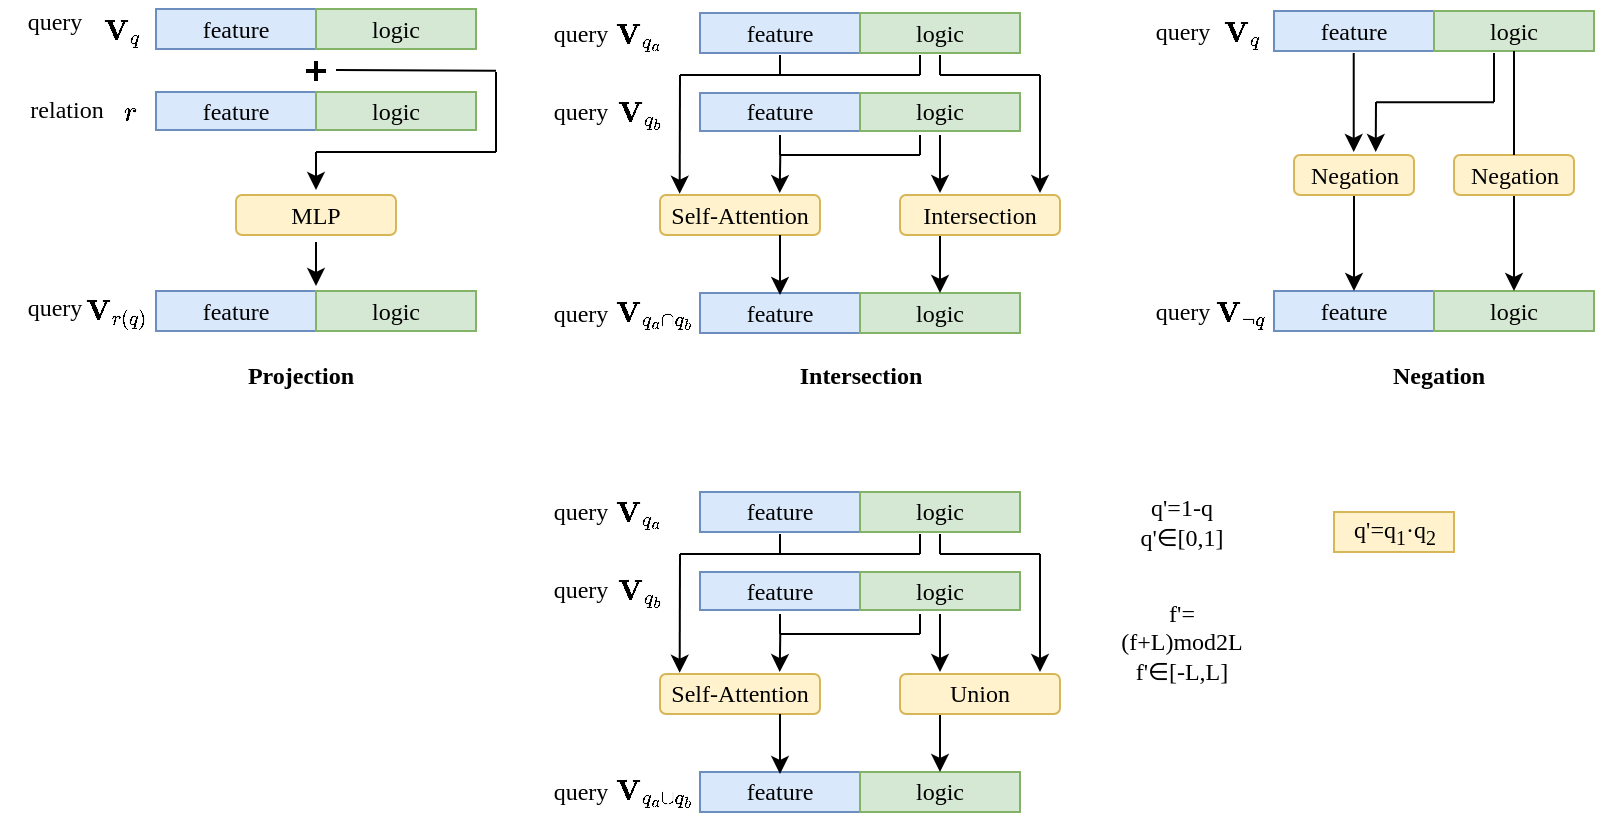 <mxfile version="15.4.0" type="device" pages="2"><diagram id="C5RBs43oDa-KdzZeNtuy" name="Page-1"><mxGraphModel dx="1408" dy="818" grid="1" gridSize="10" guides="1" tooltips="1" connect="1" arrows="1" fold="1" page="1" pageScale="1" pageWidth="827" pageHeight="1169" math="1" shadow="0"><root><mxCell id="WIyWlLk6GJQsqaUBKTNV-0"/><mxCell id="WIyWlLk6GJQsqaUBKTNV-1" parent="WIyWlLk6GJQsqaUBKTNV-0"/><mxCell id="zYZBYpV6LG1xdmK9ULW7-1" value="feature" style="rounded=0;whiteSpace=wrap;html=1;fillColor=#dae8fc;strokeColor=#6c8ebf;fontFamily=Times New Roman;fontStyle=0;" parent="WIyWlLk6GJQsqaUBKTNV-1" vertex="1"><mxGeometry x="79" y="198.5" width="80" height="20" as="geometry"/></mxCell><mxCell id="zYZBYpV6LG1xdmK9ULW7-2" value="logic" style="rounded=0;whiteSpace=wrap;html=1;fillColor=#d5e8d4;strokeColor=#82b366;fontFamily=Times New Roman;fontStyle=0;" parent="WIyWlLk6GJQsqaUBKTNV-1" vertex="1"><mxGeometry x="159" y="198.5" width="80" height="20" as="geometry"/></mxCell><mxCell id="zYZBYpV6LG1xdmK9ULW7-7" value="" style="shape=cross;whiteSpace=wrap;html=1;size=0;fontStyle=0;strokeWidth=2;fontFamily=Times New Roman;" parent="WIyWlLk6GJQsqaUBKTNV-1" vertex="1"><mxGeometry x="154" y="224.5" width="10" height="10" as="geometry"/></mxCell><mxCell id="zYZBYpV6LG1xdmK9ULW7-9" value="Projection" style="text;html=1;align=center;verticalAlign=middle;resizable=0;points=[];autosize=1;strokeColor=none;fillColor=none;fontFamily=Times New Roman;fontStyle=1" parent="WIyWlLk6GJQsqaUBKTNV-1" vertex="1"><mxGeometry x="116" y="371.5" width="70" height="20" as="geometry"/></mxCell><mxCell id="zYZBYpV6LG1xdmK9ULW7-10" value="feature" style="rounded=0;whiteSpace=wrap;html=1;fillColor=#dae8fc;strokeColor=#6c8ebf;fontFamily=Times New Roman;fontStyle=0;" parent="WIyWlLk6GJQsqaUBKTNV-1" vertex="1"><mxGeometry x="79" y="240" width="80" height="19" as="geometry"/></mxCell><mxCell id="zYZBYpV6LG1xdmK9ULW7-11" value="logic" style="rounded=0;whiteSpace=wrap;html=1;fillColor=#d5e8d4;strokeColor=#82b366;fontFamily=Times New Roman;fontStyle=0;" parent="WIyWlLk6GJQsqaUBKTNV-1" vertex="1"><mxGeometry x="159" y="240" width="80" height="19" as="geometry"/></mxCell><mxCell id="zYZBYpV6LG1xdmK9ULW7-13" value="MLP" style="rounded=1;whiteSpace=wrap;html=1;strokeWidth=1;fillColor=#fff2cc;strokeColor=#d6b656;fontFamily=Times New Roman;fontStyle=0;" parent="WIyWlLk6GJQsqaUBKTNV-1" vertex="1"><mxGeometry x="119" y="291.5" width="80" height="20" as="geometry"/></mxCell><mxCell id="zYZBYpV6LG1xdmK9ULW7-17" value="" style="endArrow=classic;html=1;rounded=0;fontFamily=Times New Roman;fontStyle=0;strokeWidth=1;jumpStyle=none;sketch=0;shadow=0;" parent="WIyWlLk6GJQsqaUBKTNV-1" edge="1"><mxGeometry width="50" height="50" relative="1" as="geometry"><mxPoint x="159" y="270" as="sourcePoint"/><mxPoint x="159" y="289" as="targetPoint"/></mxGeometry></mxCell><mxCell id="zYZBYpV6LG1xdmK9ULW7-18" value="" style="endArrow=classic;html=1;rounded=0;fontFamily=Times New Roman;fontStyle=0" parent="WIyWlLk6GJQsqaUBKTNV-1" edge="1"><mxGeometry width="50" height="50" relative="1" as="geometry"><mxPoint x="159" y="315" as="sourcePoint"/><mxPoint x="159" y="337" as="targetPoint"/></mxGeometry></mxCell><mxCell id="zYZBYpV6LG1xdmK9ULW7-20" value="feature" style="rounded=0;whiteSpace=wrap;html=1;fillColor=#dae8fc;strokeColor=#6c8ebf;fontFamily=Times New Roman;fontStyle=0;" parent="WIyWlLk6GJQsqaUBKTNV-1" vertex="1"><mxGeometry x="79" y="339.5" width="80" height="20" as="geometry"/></mxCell><mxCell id="zYZBYpV6LG1xdmK9ULW7-21" value="logic" style="rounded=0;whiteSpace=wrap;html=1;fillColor=#d5e8d4;strokeColor=#82b366;fontFamily=Times New Roman;fontStyle=0;" parent="WIyWlLk6GJQsqaUBKTNV-1" vertex="1"><mxGeometry x="159" y="339.5" width="80" height="20" as="geometry"/></mxCell><mxCell id="zYZBYpV6LG1xdmK9ULW7-22" value="query" style="text;html=1;align=center;verticalAlign=middle;resizable=0;points=[];autosize=1;strokeColor=none;fillColor=none;fontFamily=Times New Roman;" parent="WIyWlLk6GJQsqaUBKTNV-1" vertex="1"><mxGeometry x="8" y="194.5" width="40" height="20" as="geometry"/></mxCell><mxCell id="zYZBYpV6LG1xdmK9ULW7-23" value="relation" style="text;html=1;align=center;verticalAlign=middle;resizable=0;points=[];autosize=1;strokeColor=none;fillColor=none;fontFamily=Times New Roman;" parent="WIyWlLk6GJQsqaUBKTNV-1" vertex="1"><mxGeometry x="9" y="238.5" width="50" height="20" as="geometry"/></mxCell><mxCell id="zYZBYpV6LG1xdmK9ULW7-25" value="feature" style="rounded=0;whiteSpace=wrap;html=1;fillColor=#dae8fc;strokeColor=#6c8ebf;fontFamily=Times New Roman;fontStyle=0;" parent="WIyWlLk6GJQsqaUBKTNV-1" vertex="1"><mxGeometry x="351" y="200.5" width="80" height="20" as="geometry"/></mxCell><mxCell id="zYZBYpV6LG1xdmK9ULW7-26" value="logic" style="rounded=0;whiteSpace=wrap;html=1;fillColor=#d5e8d4;strokeColor=#82b366;fontFamily=Times New Roman;fontStyle=0;" parent="WIyWlLk6GJQsqaUBKTNV-1" vertex="1"><mxGeometry x="431" y="200.5" width="80" height="20" as="geometry"/></mxCell><mxCell id="zYZBYpV6LG1xdmK9ULW7-28" value="Intersection" style="text;html=1;align=center;verticalAlign=middle;resizable=0;points=[];autosize=1;strokeColor=none;fillColor=none;fontFamily=Times New Roman;fontStyle=1" parent="WIyWlLk6GJQsqaUBKTNV-1" vertex="1"><mxGeometry x="391" y="371.5" width="80" height="20" as="geometry"/></mxCell><mxCell id="zYZBYpV6LG1xdmK9ULW7-29" value="feature" style="rounded=0;whiteSpace=wrap;html=1;fillColor=#dae8fc;strokeColor=#6c8ebf;fontFamily=Times New Roman;fontStyle=0;" parent="WIyWlLk6GJQsqaUBKTNV-1" vertex="1"><mxGeometry x="351" y="240.5" width="80" height="19" as="geometry"/></mxCell><mxCell id="zYZBYpV6LG1xdmK9ULW7-30" value="logic" style="rounded=0;whiteSpace=wrap;html=1;fillColor=#d5e8d4;strokeColor=#82b366;fontFamily=Times New Roman;fontStyle=0;" parent="WIyWlLk6GJQsqaUBKTNV-1" vertex="1"><mxGeometry x="431" y="240.5" width="80" height="19" as="geometry"/></mxCell><mxCell id="zYZBYpV6LG1xdmK9ULW7-31" value="Self-Attention" style="rounded=1;whiteSpace=wrap;html=1;strokeWidth=1;fillColor=#fff2cc;strokeColor=#d6b656;fontFamily=Times New Roman;fontStyle=0;" parent="WIyWlLk6GJQsqaUBKTNV-1" vertex="1"><mxGeometry x="331" y="291.5" width="80" height="20" as="geometry"/></mxCell><mxCell id="zYZBYpV6LG1xdmK9ULW7-33" value="" style="endArrow=classic;html=1;rounded=0;fontFamily=Times New Roman;fontStyle=0;entryX=0.123;entryY=-0.031;entryDx=0;entryDy=0;entryPerimeter=0;" parent="WIyWlLk6GJQsqaUBKTNV-1" target="zYZBYpV6LG1xdmK9ULW7-31" edge="1"><mxGeometry width="50" height="50" relative="1" as="geometry"><mxPoint x="341" y="231.5" as="sourcePoint"/><mxPoint x="290.5" y="271.5" as="targetPoint"/></mxGeometry></mxCell><mxCell id="zYZBYpV6LG1xdmK9ULW7-35" value="feature" style="rounded=0;whiteSpace=wrap;html=1;fillColor=#dae8fc;strokeColor=#6c8ebf;fontFamily=Times New Roman;fontStyle=0;" parent="WIyWlLk6GJQsqaUBKTNV-1" vertex="1"><mxGeometry x="351" y="340.5" width="80" height="20" as="geometry"/></mxCell><mxCell id="zYZBYpV6LG1xdmK9ULW7-36" value="logic" style="rounded=0;whiteSpace=wrap;html=1;fillColor=#d5e8d4;strokeColor=#82b366;fontFamily=Times New Roman;fontStyle=0;" parent="WIyWlLk6GJQsqaUBKTNV-1" vertex="1"><mxGeometry x="431" y="340.5" width="80" height="20" as="geometry"/></mxCell><mxCell id="zYZBYpV6LG1xdmK9ULW7-37" value="query" style="text;align=center;verticalAlign=middle;resizable=0;points=[];autosize=1;strokeColor=none;fillColor=none;fontFamily=Times New Roman;html=1;expand=1;imageAspect=1;imageAlign=left;" parent="WIyWlLk6GJQsqaUBKTNV-1" vertex="1"><mxGeometry x="271" y="200.5" width="40" height="20" as="geometry"/></mxCell><mxCell id="zYZBYpV6LG1xdmK9ULW7-38" value="query" style="text;html=1;align=center;verticalAlign=middle;resizable=0;points=[];autosize=1;strokeColor=none;fillColor=none;fontFamily=Times New Roman;" parent="WIyWlLk6GJQsqaUBKTNV-1" vertex="1"><mxGeometry x="271" y="239.5" width="40" height="20" as="geometry"/></mxCell><mxCell id="zYZBYpV6LG1xdmK9ULW7-39" value="query" style="text;html=1;align=center;verticalAlign=middle;resizable=0;points=[];autosize=1;strokeColor=none;fillColor=none;fontFamily=Times New Roman;" parent="WIyWlLk6GJQsqaUBKTNV-1" vertex="1"><mxGeometry x="271" y="340.5" width="40" height="20" as="geometry"/></mxCell><mxCell id="zYZBYpV6LG1xdmK9ULW7-40" value="" style="endArrow=none;html=1;rounded=0;fontFamily=Times New Roman;" parent="WIyWlLk6GJQsqaUBKTNV-1" edge="1"><mxGeometry width="50" height="50" relative="1" as="geometry"><mxPoint x="341" y="231.5" as="sourcePoint"/><mxPoint x="461" y="231.5" as="targetPoint"/></mxGeometry></mxCell><mxCell id="zYZBYpV6LG1xdmK9ULW7-41" value="" style="endArrow=none;html=1;rounded=0;fontFamily=Times New Roman;" parent="WIyWlLk6GJQsqaUBKTNV-1" edge="1"><mxGeometry width="50" height="50" relative="1" as="geometry"><mxPoint x="391" y="231.5" as="sourcePoint"/><mxPoint x="391" y="221.5" as="targetPoint"/></mxGeometry></mxCell><mxCell id="zYZBYpV6LG1xdmK9ULW7-42" value="" style="endArrow=none;html=1;rounded=0;fontFamily=Times New Roman;" parent="WIyWlLk6GJQsqaUBKTNV-1" edge="1"><mxGeometry width="50" height="50" relative="1" as="geometry"><mxPoint x="461" y="231.5" as="sourcePoint"/><mxPoint x="461" y="221.5" as="targetPoint"/></mxGeometry></mxCell><mxCell id="zYZBYpV6LG1xdmK9ULW7-43" value="" style="endArrow=none;html=1;rounded=0;fontFamily=Times New Roman;" parent="WIyWlLk6GJQsqaUBKTNV-1" edge="1"><mxGeometry width="50" height="50" relative="1" as="geometry"><mxPoint x="391" y="271.5" as="sourcePoint"/><mxPoint x="461" y="271.5" as="targetPoint"/></mxGeometry></mxCell><mxCell id="zYZBYpV6LG1xdmK9ULW7-44" value="" style="endArrow=none;html=1;rounded=0;fontFamily=Times New Roman;" parent="WIyWlLk6GJQsqaUBKTNV-1" edge="1"><mxGeometry width="50" height="50" relative="1" as="geometry"><mxPoint x="391" y="271.5" as="sourcePoint"/><mxPoint x="391" y="261.5" as="targetPoint"/></mxGeometry></mxCell><mxCell id="zYZBYpV6LG1xdmK9ULW7-45" value="" style="endArrow=none;html=1;rounded=0;fontFamily=Times New Roman;" parent="WIyWlLk6GJQsqaUBKTNV-1" edge="1"><mxGeometry width="50" height="50" relative="1" as="geometry"><mxPoint x="461" y="271.5" as="sourcePoint"/><mxPoint x="461" y="261.5" as="targetPoint"/></mxGeometry></mxCell><mxCell id="zYZBYpV6LG1xdmK9ULW7-48" value="" style="endArrow=classic;html=1;rounded=0;fontFamily=Times New Roman;fontStyle=0;" parent="WIyWlLk6GJQsqaUBKTNV-1" edge="1"><mxGeometry width="50" height="50" relative="1" as="geometry"><mxPoint x="391" y="311.5" as="sourcePoint"/><mxPoint x="391" y="341.5" as="targetPoint"/></mxGeometry></mxCell><mxCell id="zYZBYpV6LG1xdmK9ULW7-53" value="" style="endArrow=none;html=1;rounded=0;fontFamily=Times New Roman;" parent="WIyWlLk6GJQsqaUBKTNV-1" edge="1"><mxGeometry width="50" height="50" relative="1" as="geometry"><mxPoint x="471" y="231.5" as="sourcePoint"/><mxPoint x="521" y="231.5" as="targetPoint"/></mxGeometry></mxCell><mxCell id="zYZBYpV6LG1xdmK9ULW7-56" value="" style="endArrow=classic;html=1;rounded=0;fontFamily=Times New Roman;entryX=0.5;entryY=0;entryDx=0;entryDy=0;" parent="WIyWlLk6GJQsqaUBKTNV-1" target="zYZBYpV6LG1xdmK9ULW7-36" edge="1"><mxGeometry width="50" height="50" relative="1" as="geometry"><mxPoint x="471" y="311.5" as="sourcePoint"/><mxPoint x="481" y="340.5" as="targetPoint"/></mxGeometry></mxCell><mxCell id="zYZBYpV6LG1xdmK9ULW7-57" value="q'=q&lt;sub&gt;1&lt;/sub&gt;·q&lt;sub&gt;2&lt;/sub&gt;" style="text;html=1;align=center;verticalAlign=middle;resizable=0;points=[];autosize=1;strokeColor=#d6b656;fillColor=#fff2cc;fontFamily=Times New Roman;" parent="WIyWlLk6GJQsqaUBKTNV-1" vertex="1"><mxGeometry x="668" y="450" width="60" height="20" as="geometry"/></mxCell><mxCell id="zYZBYpV6LG1xdmK9ULW7-58" value="feature" style="rounded=0;whiteSpace=wrap;html=1;fillColor=#dae8fc;strokeColor=#6c8ebf;fontFamily=Times New Roman;fontStyle=0;" parent="WIyWlLk6GJQsqaUBKTNV-1" vertex="1"><mxGeometry x="638" y="199.5" width="80" height="20" as="geometry"/></mxCell><mxCell id="zYZBYpV6LG1xdmK9ULW7-59" value="logic" style="rounded=0;whiteSpace=wrap;html=1;fillColor=#d5e8d4;strokeColor=#82b366;fontFamily=Times New Roman;fontStyle=0;" parent="WIyWlLk6GJQsqaUBKTNV-1" vertex="1"><mxGeometry x="718" y="199.5" width="80" height="20" as="geometry"/></mxCell><mxCell id="zYZBYpV6LG1xdmK9ULW7-60" value="Negation" style="text;html=1;align=center;verticalAlign=middle;resizable=0;points=[];autosize=1;strokeColor=none;fillColor=none;fontFamily=Times New Roman;fontStyle=1" parent="WIyWlLk6GJQsqaUBKTNV-1" vertex="1"><mxGeometry x="690" y="371.5" width="60" height="20" as="geometry"/></mxCell><mxCell id="zYZBYpV6LG1xdmK9ULW7-65" value="feature" style="rounded=0;whiteSpace=wrap;html=1;fillColor=#dae8fc;strokeColor=#6c8ebf;fontFamily=Times New Roman;fontStyle=0;" parent="WIyWlLk6GJQsqaUBKTNV-1" vertex="1"><mxGeometry x="638" y="339.5" width="80" height="20" as="geometry"/></mxCell><mxCell id="zYZBYpV6LG1xdmK9ULW7-66" value="logic" style="rounded=0;whiteSpace=wrap;html=1;fillColor=#d5e8d4;strokeColor=#82b366;fontFamily=Times New Roman;fontStyle=0;" parent="WIyWlLk6GJQsqaUBKTNV-1" vertex="1"><mxGeometry x="718" y="339.5" width="80" height="20" as="geometry"/></mxCell><mxCell id="zYZBYpV6LG1xdmK9ULW7-87" value="" style="endArrow=classic;html=1;rounded=0;fontFamily=Times New Roman;entryX=0.5;entryY=0;entryDx=0;entryDy=0;exitX=0.5;exitY=1;exitDx=0;exitDy=0;exitPerimeter=0;" parent="WIyWlLk6GJQsqaUBKTNV-1" source="zYZBYpV6LG1xdmK9ULW7-89" target="zYZBYpV6LG1xdmK9ULW7-65" edge="1"><mxGeometry width="50" height="50" relative="1" as="geometry"><mxPoint x="678" y="220.5" as="sourcePoint"/><mxPoint x="723" y="240.5" as="targetPoint"/></mxGeometry></mxCell><mxCell id="zYZBYpV6LG1xdmK9ULW7-88" value="" style="endArrow=classic;html=1;rounded=0;fontFamily=Times New Roman;entryX=0.5;entryY=0;entryDx=0;entryDy=0;exitX=0.5;exitY=1;exitDx=0;exitDy=0;startArrow=none;" parent="WIyWlLk6GJQsqaUBKTNV-1" source="zYZBYpV6LG1xdmK9ULW7-90" target="zYZBYpV6LG1xdmK9ULW7-66" edge="1"><mxGeometry width="50" height="50" relative="1" as="geometry"><mxPoint x="759" y="220.5" as="sourcePoint"/><mxPoint x="759" y="339.5" as="targetPoint"/></mxGeometry></mxCell><mxCell id="zYZBYpV6LG1xdmK9ULW7-89" value="Negation" style="text;html=1;align=center;verticalAlign=middle;resizable=0;points=[];autosize=1;strokeColor=#d6b656;fillColor=#fff2cc;fontFamily=Times New Roman;rounded=1;" parent="WIyWlLk6GJQsqaUBKTNV-1" vertex="1"><mxGeometry x="648" y="271.5" width="60" height="20" as="geometry"/></mxCell><mxCell id="0Z1F2DRux-6WAmlbBv8c-0" value="" style="endArrow=none;html=1;rounded=0;fontFamily=Times New Roman;" parent="WIyWlLk6GJQsqaUBKTNV-1" edge="1"><mxGeometry width="50" height="50" relative="1" as="geometry"><mxPoint x="471" y="231.5" as="sourcePoint"/><mxPoint x="471" y="221.5" as="targetPoint"/></mxGeometry></mxCell><mxCell id="LgGJguo6AHkcJ_j55FXS-2" value="" style="endArrow=classic;html=1;rounded=0;fontFamily=Times New Roman;fontStyle=0;entryX=0.25;entryY=0;entryDx=0;entryDy=0;" parent="WIyWlLk6GJQsqaUBKTNV-1" edge="1"><mxGeometry width="50" height="50" relative="1" as="geometry"><mxPoint x="391.14" y="271.5" as="sourcePoint"/><mxPoint x="390.86" y="290.5" as="targetPoint"/></mxGeometry></mxCell><mxCell id="LgGJguo6AHkcJ_j55FXS-3" value="" style="endArrow=classic;html=1;rounded=0;fontFamily=Times New Roman;fontStyle=0;entryX=0.25;entryY=0;entryDx=0;entryDy=0;" parent="WIyWlLk6GJQsqaUBKTNV-1" edge="1"><mxGeometry width="50" height="50" relative="1" as="geometry"><mxPoint x="521" y="231.5" as="sourcePoint"/><mxPoint x="521" y="290.5" as="targetPoint"/></mxGeometry></mxCell><mxCell id="LgGJguo6AHkcJ_j55FXS-4" value="Intersection" style="rounded=1;whiteSpace=wrap;html=1;strokeWidth=1;fillColor=#fff2cc;strokeColor=#d6b656;fontFamily=Times New Roman;fontStyle=0;" parent="WIyWlLk6GJQsqaUBKTNV-1" vertex="1"><mxGeometry x="451" y="291.5" width="80" height="20" as="geometry"/></mxCell><mxCell id="LgGJguo6AHkcJ_j55FXS-5" value="" style="endArrow=classic;html=1;rounded=0;fontFamily=Times New Roman;fontStyle=0;entryX=0.25;entryY=0;entryDx=0;entryDy=0;" parent="WIyWlLk6GJQsqaUBKTNV-1" edge="1"><mxGeometry width="50" height="50" relative="1" as="geometry"><mxPoint x="471" y="261.5" as="sourcePoint"/><mxPoint x="471" y="290.5" as="targetPoint"/></mxGeometry></mxCell><mxCell id="LgGJguo6AHkcJ_j55FXS-6" value="$$\mathbf{V}_{q_a}$$" style="text;html=1;strokeColor=none;fillColor=none;align=center;verticalAlign=middle;whiteSpace=wrap;rounded=0;" parent="WIyWlLk6GJQsqaUBKTNV-1" vertex="1"><mxGeometry x="291" y="196.5" width="60" height="30" as="geometry"/></mxCell><mxCell id="LgGJguo6AHkcJ_j55FXS-7" value="$$\mathbf{V}_{q_b}$$" style="text;html=1;strokeColor=none;fillColor=none;align=center;verticalAlign=middle;whiteSpace=wrap;rounded=0;" parent="WIyWlLk6GJQsqaUBKTNV-1" vertex="1"><mxGeometry x="291" y="235.5" width="60" height="30" as="geometry"/></mxCell><mxCell id="LgGJguo6AHkcJ_j55FXS-8" value="$$\mathbf{V}_{q_a \cap&lt;br&gt;q_b}$$" style="text;html=1;strokeColor=none;fillColor=none;align=center;verticalAlign=middle;whiteSpace=wrap;rounded=0;" parent="WIyWlLk6GJQsqaUBKTNV-1" vertex="1"><mxGeometry x="298" y="335.5" width="60" height="30" as="geometry"/></mxCell><mxCell id="LgGJguo6AHkcJ_j55FXS-14" value="query" style="text;align=center;verticalAlign=middle;resizable=0;points=[];autosize=1;strokeColor=none;fillColor=none;fontFamily=Times New Roman;html=1;expand=1;imageAspect=1;imageAlign=left;" parent="WIyWlLk6GJQsqaUBKTNV-1" vertex="1"><mxGeometry x="572" y="199.5" width="40" height="20" as="geometry"/></mxCell><mxCell id="LgGJguo6AHkcJ_j55FXS-15" value="$$\mathbf{V}_{q}$$" style="text;html=1;strokeColor=none;fillColor=none;align=center;verticalAlign=middle;whiteSpace=wrap;rounded=0;" parent="WIyWlLk6GJQsqaUBKTNV-1" vertex="1"><mxGeometry x="592" y="195.5" width="60" height="30" as="geometry"/></mxCell><mxCell id="LgGJguo6AHkcJ_j55FXS-16" value="query" style="text;align=center;verticalAlign=middle;resizable=0;points=[];autosize=1;strokeColor=none;fillColor=none;fontFamily=Times New Roman;html=1;expand=1;imageAspect=1;imageAlign=left;" parent="WIyWlLk6GJQsqaUBKTNV-1" vertex="1"><mxGeometry x="572" y="339.5" width="40" height="20" as="geometry"/></mxCell><mxCell id="LgGJguo6AHkcJ_j55FXS-17" value="$$\mathbf{V}_{\lnot q}$$" style="text;html=1;strokeColor=none;fillColor=none;align=center;verticalAlign=middle;whiteSpace=wrap;rounded=0;" parent="WIyWlLk6GJQsqaUBKTNV-1" vertex="1"><mxGeometry x="592" y="335.5" width="60" height="30" as="geometry"/></mxCell><mxCell id="zYZBYpV6LG1xdmK9ULW7-90" value="Negation" style="text;html=1;align=center;verticalAlign=middle;resizable=0;points=[];autosize=1;strokeColor=#d6b656;fillColor=#fff2cc;fontFamily=Times New Roman;rounded=1;" parent="WIyWlLk6GJQsqaUBKTNV-1" vertex="1"><mxGeometry x="728" y="271.5" width="60" height="20" as="geometry"/></mxCell><mxCell id="LgGJguo6AHkcJ_j55FXS-18" value="" style="endArrow=none;html=1;rounded=0;fontFamily=Times New Roman;entryX=0.5;entryY=0;entryDx=0;entryDy=0;exitX=0.5;exitY=1;exitDx=0;exitDy=0;" parent="WIyWlLk6GJQsqaUBKTNV-1" source="zYZBYpV6LG1xdmK9ULW7-59" target="zYZBYpV6LG1xdmK9ULW7-90" edge="1"><mxGeometry width="50" height="50" relative="1" as="geometry"><mxPoint x="758" y="219.5" as="sourcePoint"/><mxPoint x="758" y="304.5" as="targetPoint"/></mxGeometry></mxCell><mxCell id="LgGJguo6AHkcJ_j55FXS-19" value="&lt;span style=&quot;font-family: &amp;#34;times new roman&amp;#34;&quot;&gt;q'=1-q&lt;/span&gt;&lt;br style=&quot;font-family: &amp;#34;times new roman&amp;#34;&quot;&gt;&lt;span style=&quot;font-family: &amp;#34;times new roman&amp;#34;&quot;&gt;q'∈[0,1]&lt;/span&gt;" style="text;html=1;strokeColor=none;fillColor=none;align=center;verticalAlign=middle;whiteSpace=wrap;rounded=0;shadow=0;glass=0;sketch=0;" parent="WIyWlLk6GJQsqaUBKTNV-1" vertex="1"><mxGeometry x="562" y="440" width="60" height="30" as="geometry"/></mxCell><mxCell id="LgGJguo6AHkcJ_j55FXS-20" value="&lt;span style=&quot;font-family: &amp;#34;times new roman&amp;#34;&quot;&gt;f'=(f+L)mod2L&lt;/span&gt;&lt;br style=&quot;font-family: &amp;#34;times new roman&amp;#34;&quot;&gt;&lt;span style=&quot;font-family: &amp;#34;times new roman&amp;#34;&quot;&gt;f'∈[-L,L]&lt;/span&gt;" style="text;html=1;strokeColor=none;fillColor=none;align=center;verticalAlign=middle;whiteSpace=wrap;rounded=0;shadow=0;glass=0;sketch=0;" parent="WIyWlLk6GJQsqaUBKTNV-1" vertex="1"><mxGeometry x="562" y="500" width="60" height="30" as="geometry"/></mxCell><mxCell id="LgGJguo6AHkcJ_j55FXS-21" value="" style="endArrow=classic;html=1;rounded=0;fontFamily=Times New Roman;fontStyle=0;entryX=0.25;entryY=0;entryDx=0;entryDy=0;" parent="WIyWlLk6GJQsqaUBKTNV-1" edge="1"><mxGeometry width="50" height="50" relative="1" as="geometry"><mxPoint x="677.86" y="220.5" as="sourcePoint"/><mxPoint x="677.86" y="270" as="targetPoint"/></mxGeometry></mxCell><mxCell id="LgGJguo6AHkcJ_j55FXS-22" value="" style="endArrow=classic;html=1;rounded=0;fontFamily=Times New Roman;fontStyle=0;entryX=0.25;entryY=0;entryDx=0;entryDy=0;" parent="WIyWlLk6GJQsqaUBKTNV-1" edge="1"><mxGeometry width="50" height="50" relative="1" as="geometry"><mxPoint x="689" y="245" as="sourcePoint"/><mxPoint x="688.86" y="270" as="targetPoint"/></mxGeometry></mxCell><mxCell id="LgGJguo6AHkcJ_j55FXS-23" value="" style="endArrow=none;html=1;rounded=0;fontFamily=Times New Roman;" parent="WIyWlLk6GJQsqaUBKTNV-1" edge="1"><mxGeometry width="50" height="50" relative="1" as="geometry"><mxPoint x="689" y="245.16" as="sourcePoint"/><mxPoint x="748" y="245.16" as="targetPoint"/></mxGeometry></mxCell><mxCell id="LgGJguo6AHkcJ_j55FXS-24" value="" style="endArrow=none;html=1;rounded=0;fontFamily=Times New Roman;" parent="WIyWlLk6GJQsqaUBKTNV-1" edge="1"><mxGeometry width="50" height="50" relative="1" as="geometry"><mxPoint x="748" y="220.5" as="sourcePoint"/><mxPoint x="748" y="245" as="targetPoint"/></mxGeometry></mxCell><mxCell id="LgGJguo6AHkcJ_j55FXS-25" value="$$\mathbf{V}_{q}$$" style="text;html=1;strokeColor=none;fillColor=none;align=center;verticalAlign=middle;whiteSpace=wrap;rounded=0;" parent="WIyWlLk6GJQsqaUBKTNV-1" vertex="1"><mxGeometry x="32" y="194.5" width="60" height="30" as="geometry"/></mxCell><mxCell id="LgGJguo6AHkcJ_j55FXS-26" value="$$r$$" style="text;html=1;strokeColor=none;fillColor=none;align=center;verticalAlign=middle;whiteSpace=wrap;rounded=0;" parent="WIyWlLk6GJQsqaUBKTNV-1" vertex="1"><mxGeometry x="36" y="234.5" width="60" height="30" as="geometry"/></mxCell><mxCell id="LgGJguo6AHkcJ_j55FXS-27" value="$$\mathbf{V}_{r(q)}$$" style="text;html=1;strokeColor=none;fillColor=none;align=center;verticalAlign=middle;whiteSpace=wrap;rounded=0;" parent="WIyWlLk6GJQsqaUBKTNV-1" vertex="1"><mxGeometry x="29" y="334.5" width="60" height="30" as="geometry"/></mxCell><mxCell id="LgGJguo6AHkcJ_j55FXS-28" value="query" style="text;html=1;align=center;verticalAlign=middle;resizable=0;points=[];autosize=1;strokeColor=none;fillColor=none;fontFamily=Times New Roman;" parent="WIyWlLk6GJQsqaUBKTNV-1" vertex="1"><mxGeometry x="8" y="337.5" width="40" height="20" as="geometry"/></mxCell><mxCell id="LgGJguo6AHkcJ_j55FXS-30" value="" style="endArrow=none;html=1;rounded=0;fontFamily=Times New Roman;" parent="WIyWlLk6GJQsqaUBKTNV-1" edge="1"><mxGeometry width="50" height="50" relative="1" as="geometry"><mxPoint x="169" y="229" as="sourcePoint"/><mxPoint x="249" y="229.33" as="targetPoint"/></mxGeometry></mxCell><mxCell id="LgGJguo6AHkcJ_j55FXS-31" value="" style="endArrow=none;html=1;rounded=0;fontFamily=Times New Roman;" parent="WIyWlLk6GJQsqaUBKTNV-1" edge="1"><mxGeometry width="50" height="50" relative="1" as="geometry"><mxPoint x="249" y="270" as="sourcePoint"/><mxPoint x="249" y="230" as="targetPoint"/></mxGeometry></mxCell><mxCell id="LgGJguo6AHkcJ_j55FXS-32" value="" style="endArrow=none;html=1;rounded=0;fontFamily=Times New Roman;" parent="WIyWlLk6GJQsqaUBKTNV-1" edge="1"><mxGeometry width="50" height="50" relative="1" as="geometry"><mxPoint x="159" y="270" as="sourcePoint"/><mxPoint x="249" y="270" as="targetPoint"/></mxGeometry></mxCell><mxCell id="LgGJguo6AHkcJ_j55FXS-33" value="feature" style="rounded=0;whiteSpace=wrap;html=1;fillColor=#dae8fc;strokeColor=#6c8ebf;fontFamily=Times New Roman;fontStyle=0;" parent="WIyWlLk6GJQsqaUBKTNV-1" vertex="1"><mxGeometry x="351" y="440" width="80" height="20" as="geometry"/></mxCell><mxCell id="LgGJguo6AHkcJ_j55FXS-34" value="logic" style="rounded=0;whiteSpace=wrap;html=1;fillColor=#d5e8d4;strokeColor=#82b366;fontFamily=Times New Roman;fontStyle=0;" parent="WIyWlLk6GJQsqaUBKTNV-1" vertex="1"><mxGeometry x="431" y="440" width="80" height="20" as="geometry"/></mxCell><mxCell id="LgGJguo6AHkcJ_j55FXS-35" value="feature" style="rounded=0;whiteSpace=wrap;html=1;fillColor=#dae8fc;strokeColor=#6c8ebf;fontFamily=Times New Roman;fontStyle=0;" parent="WIyWlLk6GJQsqaUBKTNV-1" vertex="1"><mxGeometry x="351" y="480" width="80" height="19" as="geometry"/></mxCell><mxCell id="LgGJguo6AHkcJ_j55FXS-36" value="logic" style="rounded=0;whiteSpace=wrap;html=1;fillColor=#d5e8d4;strokeColor=#82b366;fontFamily=Times New Roman;fontStyle=0;" parent="WIyWlLk6GJQsqaUBKTNV-1" vertex="1"><mxGeometry x="431" y="480" width="80" height="19" as="geometry"/></mxCell><mxCell id="LgGJguo6AHkcJ_j55FXS-37" value="Self-Attention" style="rounded=1;whiteSpace=wrap;html=1;strokeWidth=1;fillColor=#fff2cc;strokeColor=#d6b656;fontFamily=Times New Roman;fontStyle=0;" parent="WIyWlLk6GJQsqaUBKTNV-1" vertex="1"><mxGeometry x="331" y="531" width="80" height="20" as="geometry"/></mxCell><mxCell id="LgGJguo6AHkcJ_j55FXS-38" value="" style="endArrow=classic;html=1;rounded=0;fontFamily=Times New Roman;fontStyle=0;entryX=0.123;entryY=-0.031;entryDx=0;entryDy=0;entryPerimeter=0;" parent="WIyWlLk6GJQsqaUBKTNV-1" target="LgGJguo6AHkcJ_j55FXS-37" edge="1"><mxGeometry width="50" height="50" relative="1" as="geometry"><mxPoint x="341" y="471" as="sourcePoint"/><mxPoint x="290.5" y="511" as="targetPoint"/></mxGeometry></mxCell><mxCell id="LgGJguo6AHkcJ_j55FXS-39" value="feature" style="rounded=0;whiteSpace=wrap;html=1;fillColor=#dae8fc;strokeColor=#6c8ebf;fontFamily=Times New Roman;fontStyle=0;" parent="WIyWlLk6GJQsqaUBKTNV-1" vertex="1"><mxGeometry x="351" y="580" width="80" height="20" as="geometry"/></mxCell><mxCell id="LgGJguo6AHkcJ_j55FXS-40" value="logic" style="rounded=0;whiteSpace=wrap;html=1;fillColor=#d5e8d4;strokeColor=#82b366;fontFamily=Times New Roman;fontStyle=0;" parent="WIyWlLk6GJQsqaUBKTNV-1" vertex="1"><mxGeometry x="431" y="580" width="80" height="20" as="geometry"/></mxCell><mxCell id="LgGJguo6AHkcJ_j55FXS-41" value="query" style="text;align=center;verticalAlign=middle;resizable=0;points=[];autosize=1;strokeColor=none;fillColor=none;fontFamily=Times New Roman;html=1;expand=1;imageAspect=1;imageAlign=left;" parent="WIyWlLk6GJQsqaUBKTNV-1" vertex="1"><mxGeometry x="271" y="440" width="40" height="20" as="geometry"/></mxCell><mxCell id="LgGJguo6AHkcJ_j55FXS-42" value="query" style="text;html=1;align=center;verticalAlign=middle;resizable=0;points=[];autosize=1;strokeColor=none;fillColor=none;fontFamily=Times New Roman;" parent="WIyWlLk6GJQsqaUBKTNV-1" vertex="1"><mxGeometry x="271" y="479" width="40" height="20" as="geometry"/></mxCell><mxCell id="LgGJguo6AHkcJ_j55FXS-43" value="query" style="text;html=1;align=center;verticalAlign=middle;resizable=0;points=[];autosize=1;strokeColor=none;fillColor=none;fontFamily=Times New Roman;" parent="WIyWlLk6GJQsqaUBKTNV-1" vertex="1"><mxGeometry x="271" y="580" width="40" height="20" as="geometry"/></mxCell><mxCell id="LgGJguo6AHkcJ_j55FXS-44" value="" style="endArrow=none;html=1;rounded=0;fontFamily=Times New Roman;" parent="WIyWlLk6GJQsqaUBKTNV-1" edge="1"><mxGeometry width="50" height="50" relative="1" as="geometry"><mxPoint x="341" y="471" as="sourcePoint"/><mxPoint x="461" y="471" as="targetPoint"/></mxGeometry></mxCell><mxCell id="LgGJguo6AHkcJ_j55FXS-45" value="" style="endArrow=none;html=1;rounded=0;fontFamily=Times New Roman;" parent="WIyWlLk6GJQsqaUBKTNV-1" edge="1"><mxGeometry width="50" height="50" relative="1" as="geometry"><mxPoint x="391" y="471" as="sourcePoint"/><mxPoint x="391" y="461" as="targetPoint"/></mxGeometry></mxCell><mxCell id="LgGJguo6AHkcJ_j55FXS-46" value="" style="endArrow=none;html=1;rounded=0;fontFamily=Times New Roman;" parent="WIyWlLk6GJQsqaUBKTNV-1" edge="1"><mxGeometry width="50" height="50" relative="1" as="geometry"><mxPoint x="461" y="471" as="sourcePoint"/><mxPoint x="461" y="461" as="targetPoint"/></mxGeometry></mxCell><mxCell id="LgGJguo6AHkcJ_j55FXS-47" value="" style="endArrow=none;html=1;rounded=0;fontFamily=Times New Roman;" parent="WIyWlLk6GJQsqaUBKTNV-1" edge="1"><mxGeometry width="50" height="50" relative="1" as="geometry"><mxPoint x="391" y="511" as="sourcePoint"/><mxPoint x="461" y="511" as="targetPoint"/></mxGeometry></mxCell><mxCell id="LgGJguo6AHkcJ_j55FXS-48" value="" style="endArrow=none;html=1;rounded=0;fontFamily=Times New Roman;" parent="WIyWlLk6GJQsqaUBKTNV-1" edge="1"><mxGeometry width="50" height="50" relative="1" as="geometry"><mxPoint x="391" y="511" as="sourcePoint"/><mxPoint x="391" y="501" as="targetPoint"/></mxGeometry></mxCell><mxCell id="LgGJguo6AHkcJ_j55FXS-49" value="" style="endArrow=none;html=1;rounded=0;fontFamily=Times New Roman;" parent="WIyWlLk6GJQsqaUBKTNV-1" edge="1"><mxGeometry width="50" height="50" relative="1" as="geometry"><mxPoint x="461" y="511" as="sourcePoint"/><mxPoint x="461" y="501" as="targetPoint"/></mxGeometry></mxCell><mxCell id="LgGJguo6AHkcJ_j55FXS-50" value="" style="endArrow=classic;html=1;rounded=0;fontFamily=Times New Roman;fontStyle=0;" parent="WIyWlLk6GJQsqaUBKTNV-1" edge="1"><mxGeometry width="50" height="50" relative="1" as="geometry"><mxPoint x="391" y="551" as="sourcePoint"/><mxPoint x="391" y="581" as="targetPoint"/></mxGeometry></mxCell><mxCell id="LgGJguo6AHkcJ_j55FXS-51" value="" style="endArrow=none;html=1;rounded=0;fontFamily=Times New Roman;" parent="WIyWlLk6GJQsqaUBKTNV-1" edge="1"><mxGeometry width="50" height="50" relative="1" as="geometry"><mxPoint x="471" y="471" as="sourcePoint"/><mxPoint x="521" y="471" as="targetPoint"/></mxGeometry></mxCell><mxCell id="LgGJguo6AHkcJ_j55FXS-52" value="" style="endArrow=classic;html=1;rounded=0;fontFamily=Times New Roman;entryX=0.5;entryY=0;entryDx=0;entryDy=0;" parent="WIyWlLk6GJQsqaUBKTNV-1" target="LgGJguo6AHkcJ_j55FXS-40" edge="1"><mxGeometry width="50" height="50" relative="1" as="geometry"><mxPoint x="471" y="551" as="sourcePoint"/><mxPoint x="481" y="580" as="targetPoint"/></mxGeometry></mxCell><mxCell id="LgGJguo6AHkcJ_j55FXS-53" value="" style="endArrow=none;html=1;rounded=0;fontFamily=Times New Roman;" parent="WIyWlLk6GJQsqaUBKTNV-1" edge="1"><mxGeometry width="50" height="50" relative="1" as="geometry"><mxPoint x="471" y="471" as="sourcePoint"/><mxPoint x="471" y="461" as="targetPoint"/></mxGeometry></mxCell><mxCell id="LgGJguo6AHkcJ_j55FXS-54" value="" style="endArrow=classic;html=1;rounded=0;fontFamily=Times New Roman;fontStyle=0;entryX=0.25;entryY=0;entryDx=0;entryDy=0;" parent="WIyWlLk6GJQsqaUBKTNV-1" edge="1"><mxGeometry width="50" height="50" relative="1" as="geometry"><mxPoint x="391.14" y="511" as="sourcePoint"/><mxPoint x="390.86" y="530.0" as="targetPoint"/></mxGeometry></mxCell><mxCell id="LgGJguo6AHkcJ_j55FXS-55" value="" style="endArrow=classic;html=1;rounded=0;fontFamily=Times New Roman;fontStyle=0;entryX=0.25;entryY=0;entryDx=0;entryDy=0;" parent="WIyWlLk6GJQsqaUBKTNV-1" edge="1"><mxGeometry width="50" height="50" relative="1" as="geometry"><mxPoint x="521" y="471" as="sourcePoint"/><mxPoint x="521" y="530.0" as="targetPoint"/></mxGeometry></mxCell><mxCell id="LgGJguo6AHkcJ_j55FXS-56" value="Union" style="rounded=1;whiteSpace=wrap;html=1;strokeWidth=1;fillColor=#fff2cc;strokeColor=#d6b656;fontFamily=Times New Roman;fontStyle=0;" parent="WIyWlLk6GJQsqaUBKTNV-1" vertex="1"><mxGeometry x="451" y="531" width="80" height="20" as="geometry"/></mxCell><mxCell id="LgGJguo6AHkcJ_j55FXS-57" value="" style="endArrow=classic;html=1;rounded=0;fontFamily=Times New Roman;fontStyle=0;entryX=0.25;entryY=0;entryDx=0;entryDy=0;" parent="WIyWlLk6GJQsqaUBKTNV-1" edge="1"><mxGeometry width="50" height="50" relative="1" as="geometry"><mxPoint x="471" y="501" as="sourcePoint"/><mxPoint x="471" y="530.0" as="targetPoint"/></mxGeometry></mxCell><mxCell id="LgGJguo6AHkcJ_j55FXS-58" value="$$\mathbf{V}_{q_a}$$" style="text;html=1;strokeColor=none;fillColor=none;align=center;verticalAlign=middle;whiteSpace=wrap;rounded=0;" parent="WIyWlLk6GJQsqaUBKTNV-1" vertex="1"><mxGeometry x="291" y="436" width="60" height="30" as="geometry"/></mxCell><mxCell id="LgGJguo6AHkcJ_j55FXS-59" value="$$\mathbf{V}_{q_b}$$" style="text;html=1;strokeColor=none;fillColor=none;align=center;verticalAlign=middle;whiteSpace=wrap;rounded=0;" parent="WIyWlLk6GJQsqaUBKTNV-1" vertex="1"><mxGeometry x="291" y="475" width="60" height="30" as="geometry"/></mxCell><mxCell id="LgGJguo6AHkcJ_j55FXS-60" value="$$\mathbf{V}_{q_a \cup&lt;br&gt;q_b}$$" style="text;html=1;strokeColor=none;fillColor=none;align=center;verticalAlign=middle;whiteSpace=wrap;rounded=0;" parent="WIyWlLk6GJQsqaUBKTNV-1" vertex="1"><mxGeometry x="298" y="575" width="60" height="30" as="geometry"/></mxCell></root></mxGraphModel></diagram><diagram id="kgHbYF8kTq8anZH77K38" name="第 2 页"><mxGraphModel dx="670" dy="390" grid="1" gridSize="10" guides="1" tooltips="1" connect="1" arrows="1" fold="1" page="1" pageScale="1" pageWidth="827" pageHeight="1169" math="1" shadow="0"><root><mxCell id="g2Xo7I-wcpPNhpx7vXX5-0"/><mxCell id="g2Xo7I-wcpPNhpx7vXX5-1" parent="g2Xo7I-wcpPNhpx7vXX5-0"/><mxCell id="g2Xo7I-wcpPNhpx7vXX5-13" value="" style="endArrow=classic;html=1;rounded=0;fontColor=#009999;strokeWidth=5;endSize=0;strokeColor=#FFB570;exitX=1;exitY=0.5;exitDx=0;exitDy=0;" edge="1" parent="g2Xo7I-wcpPNhpx7vXX5-1" source="g2Xo7I-wcpPNhpx7vXX5-2"><mxGeometry relative="1" as="geometry"><mxPoint x="230" y="289.76" as="sourcePoint"/><mxPoint x="390" y="290" as="targetPoint"/></mxGeometry></mxCell><mxCell id="g2Xo7I-wcpPNhpx7vXX5-14" value="visit" style="edgeLabel;resizable=0;html=1;align=center;verticalAlign=middle;fontColor=#000000;fontSize=12;fontStyle=1" connectable="0" vertex="1" parent="g2Xo7I-wcpPNhpx7vXX5-13"><mxGeometry relative="1" as="geometry"><mxPoint x="-40" y="-10" as="offset"/></mxGeometry></mxCell><mxCell id="g2Xo7I-wcpPNhpx7vXX5-15" value="" style="endArrow=classic;html=1;rounded=0;fontColor=#009999;strokeWidth=5;endSize=0;strokeColor=#FFB570;exitX=1;exitY=0.5;exitDx=0;exitDy=0;" edge="1" parent="g2Xo7I-wcpPNhpx7vXX5-1" source="g2Xo7I-wcpPNhpx7vXX5-5"><mxGeometry relative="1" as="geometry"><mxPoint x="230" y="349.76" as="sourcePoint"/><mxPoint x="350" y="350" as="targetPoint"/></mxGeometry></mxCell><mxCell id="g2Xo7I-wcpPNhpx7vXX5-16" value="visit" style="edgeLabel;resizable=0;html=1;align=center;verticalAlign=middle;fontColor=#000000;fontSize=12;fontStyle=1" connectable="0" vertex="1" parent="g2Xo7I-wcpPNhpx7vXX5-15"><mxGeometry relative="1" as="geometry"><mxPoint x="-20" y="-10" as="offset"/></mxGeometry></mxCell><mxCell id="g2Xo7I-wcpPNhpx7vXX5-29" style="edgeStyle=none;rounded=0;orthogonalLoop=1;jettySize=auto;html=1;exitX=1;exitY=0.5;exitDx=0;exitDy=0;strokeWidth=5;endSize=0;fillColor=#f8cecc;strokeColor=#FA726D;" edge="1" parent="g2Xo7I-wcpPNhpx7vXX5-1" source="g2Xo7I-wcpPNhpx7vXX5-10"><mxGeometry relative="1" as="geometry"><mxPoint x="480" y="225" as="targetPoint"/></mxGeometry></mxCell><mxCell id="g2Xo7I-wcpPNhpx7vXX5-10" value="" style="rounded=1;whiteSpace=wrap;html=1;" vertex="1" parent="g2Xo7I-wcpPNhpx7vXX5-1"><mxGeometry x="130" y="200" width="310" height="50" as="geometry"/></mxCell><mxCell id="g2Xo7I-wcpPNhpx7vXX5-2" value="Xi Jinping" style="rounded=1;whiteSpace=wrap;html=1;fillColor=#d5e8d4;strokeColor=#82b366;fontStyle=1" vertex="1" parent="g2Xo7I-wcpPNhpx7vXX5-1"><mxGeometry x="140" y="280" width="80" height="20" as="geometry"/></mxCell><mxCell id="g2Xo7I-wcpPNhpx7vXX5-4" value="List all countries that Xi Jinping visited but Obama didnot, after China criticized Japan." style="text;html=1;strokeColor=none;fillColor=none;align=left;verticalAlign=middle;whiteSpace=wrap;rounded=0;fontSize=11;" vertex="1" parent="g2Xo7I-wcpPNhpx7vXX5-1"><mxGeometry x="130" y="117" width="470" height="26" as="geometry"/></mxCell><mxCell id="g2Xo7I-wcpPNhpx7vXX5-5" value="Obama" style="rounded=1;whiteSpace=wrap;html=1;fillColor=#d5e8d4;strokeColor=#82b366;fontStyle=1" vertex="1" parent="g2Xo7I-wcpPNhpx7vXX5-1"><mxGeometry x="140" y="340" width="80" height="20" as="geometry"/></mxCell><mxCell id="g2Xo7I-wcpPNhpx7vXX5-11" style="edgeStyle=orthogonalEdgeStyle;rounded=1;orthogonalLoop=1;jettySize=auto;html=1;exitX=1;exitY=0.5;exitDx=0;exitDy=0;strokeWidth=5;endSize=0;strokeColor=#FFB570;fontColor=#009999;" edge="1" parent="g2Xo7I-wcpPNhpx7vXX5-1" source="g2Xo7I-wcpPNhpx7vXX5-6" target="g2Xo7I-wcpPNhpx7vXX5-8"><mxGeometry relative="1" as="geometry"/></mxCell><mxCell id="g2Xo7I-wcpPNhpx7vXX5-12" value="criticize" style="edgeLabel;html=1;align=center;verticalAlign=middle;resizable=0;points=[];fontColor=#000000;fontStyle=1;fontSize=12;" vertex="1" connectable="0" parent="g2Xo7I-wcpPNhpx7vXX5-11"><mxGeometry x="-0.385" y="1" relative="1" as="geometry"><mxPoint x="20" y="-9" as="offset"/></mxGeometry></mxCell><mxCell id="g2Xo7I-wcpPNhpx7vXX5-6" value="China" style="rounded=1;whiteSpace=wrap;html=1;fillColor=#d5e8d4;strokeColor=#82b366;fontStyle=1" vertex="1" parent="g2Xo7I-wcpPNhpx7vXX5-1"><mxGeometry x="140" y="215" width="80" height="20" as="geometry"/></mxCell><mxCell id="g2Xo7I-wcpPNhpx7vXX5-8" value="Japan" style="rounded=1;whiteSpace=wrap;html=1;fillColor=#d5e8d4;strokeColor=#82b366;fontStyle=1" vertex="1" parent="g2Xo7I-wcpPNhpx7vXX5-1"><mxGeometry x="350" y="215" width="80" height="20" as="geometry"/></mxCell><mxCell id="g2Xo7I-wcpPNhpx7vXX5-9" value="" style="rounded=1;whiteSpace=wrap;html=1;" vertex="1" parent="g2Xo7I-wcpPNhpx7vXX5-1"><mxGeometry x="350" y="450" width="120" height="60" as="geometry"/></mxCell><mxCell id="g2Xo7I-wcpPNhpx7vXX5-18" value="" style="ellipse;whiteSpace=wrap;html=1;aspect=fixed;fillColor=#e1d5e7;strokeColor=#9673a6;" vertex="1" parent="g2Xo7I-wcpPNhpx7vXX5-1"><mxGeometry x="350" y="330" width="40" height="40" as="geometry"/></mxCell><mxCell id="g2Xo7I-wcpPNhpx7vXX5-19" value="NOT" style="text;html=1;strokeColor=none;fillColor=none;align=center;verticalAlign=middle;whiteSpace=wrap;rounded=0;fontStyle=1" vertex="1" parent="g2Xo7I-wcpPNhpx7vXX5-1"><mxGeometry x="340" y="335" width="60" height="30" as="geometry"/></mxCell><mxCell id="g2Xo7I-wcpPNhpx7vXX5-20" value="" style="endArrow=classic;html=1;rounded=1;edgeStyle=entityRelationEdgeStyle;strokeWidth=3;endSize=0;fillColor=#dae8fc;strokeColor=#6c8ebf;" edge="1" parent="g2Xo7I-wcpPNhpx7vXX5-1"><mxGeometry relative="1" as="geometry"><mxPoint x="390" y="290" as="sourcePoint"/><mxPoint x="460" y="315" as="targetPoint"/></mxGeometry></mxCell><mxCell id="g2Xo7I-wcpPNhpx7vXX5-22" value="" style="endArrow=classic;html=1;rounded=1;edgeStyle=entityRelationEdgeStyle;strokeWidth=3;endSize=0;fillColor=#dae8fc;strokeColor=#6c8ebf;" edge="1" parent="g2Xo7I-wcpPNhpx7vXX5-1"><mxGeometry relative="1" as="geometry"><mxPoint x="390" y="350" as="sourcePoint"/><mxPoint x="460" y="325" as="targetPoint"/></mxGeometry></mxCell><mxCell id="g2Xo7I-wcpPNhpx7vXX5-24" value="" style="ellipse;whiteSpace=wrap;html=1;aspect=fixed;fillColor=#dae8fc;strokeColor=#6c8ebf;" vertex="1" parent="g2Xo7I-wcpPNhpx7vXX5-1"><mxGeometry x="460" y="300" width="40" height="40" as="geometry"/></mxCell><mxCell id="g2Xo7I-wcpPNhpx7vXX5-25" value="AND" style="text;html=1;strokeColor=none;fillColor=none;align=center;verticalAlign=middle;whiteSpace=wrap;rounded=0;fontStyle=1" vertex="1" parent="g2Xo7I-wcpPNhpx7vXX5-1"><mxGeometry x="450" y="305" width="60" height="30" as="geometry"/></mxCell><mxCell id="g2Xo7I-wcpPNhpx7vXX5-26" value="" style="ellipse;whiteSpace=wrap;html=1;aspect=fixed;fillColor=#f8cecc;strokeColor=#b85450;" vertex="1" parent="g2Xo7I-wcpPNhpx7vXX5-1"><mxGeometry x="480" y="205" width="40" height="40" as="geometry"/></mxCell><mxCell id="g2Xo7I-wcpPNhpx7vXX5-27" value="After" style="text;html=1;strokeColor=none;fillColor=none;align=center;verticalAlign=middle;whiteSpace=wrap;rounded=0;fontStyle=1" vertex="1" parent="g2Xo7I-wcpPNhpx7vXX5-1"><mxGeometry x="470" y="210" width="60" height="30" as="geometry"/></mxCell><mxCell id="g2Xo7I-wcpPNhpx7vXX5-30" value="" style="endArrow=classic;html=1;rounded=1;edgeStyle=orthogonalEdgeStyle;strokeWidth=5;endSize=0;fillColor=#f8cecc;strokeColor=#F5706A;" edge="1" parent="g2Xo7I-wcpPNhpx7vXX5-1"><mxGeometry relative="1" as="geometry"><mxPoint x="500" y="250" as="sourcePoint"/><mxPoint x="310" y="290" as="targetPoint"/><Array as="points"><mxPoint x="500" y="260"/><mxPoint x="310" y="260"/></Array></mxGeometry></mxCell><mxCell id="g2Xo7I-wcpPNhpx7vXX5-33" value="" style="endArrow=classic;html=1;rounded=1;edgeStyle=orthogonalEdgeStyle;strokeWidth=5;endSize=0;fillColor=#f8cecc;strokeColor=#F5706A;" edge="1" parent="g2Xo7I-wcpPNhpx7vXX5-1"><mxGeometry relative="1" as="geometry"><mxPoint x="500" y="250" as="sourcePoint"/><mxPoint x="330" y="350" as="targetPoint"/><Array as="points"><mxPoint x="500" y="270"/><mxPoint x="330" y="270"/><mxPoint x="330" y="350"/></Array></mxGeometry></mxCell><mxCell id="g2Xo7I-wcpPNhpx7vXX5-34" value="" style="endArrow=classic;html=1;rounded=0;" edge="1" parent="g2Xo7I-wcpPNhpx7vXX5-1"><mxGeometry relative="1" as="geometry"><mxPoint x="500" y="319.8" as="sourcePoint"/><mxPoint x="520" y="320" as="targetPoint"/></mxGeometry></mxCell><mxCell id="g2Xo7I-wcpPNhpx7vXX5-36" value="?" style="rounded=1;whiteSpace=wrap;html=1;fillColor=#f5f5f5;strokeColor=#666666;fontColor=#333333;fontStyle=1" vertex="1" parent="g2Xo7I-wcpPNhpx7vXX5-1"><mxGeometry x="520" y="310" width="80" height="20" as="geometry"/></mxCell><mxCell id="g2Xo7I-wcpPNhpx7vXX5-37" value="$$q=V_{?},\exists t,t_1,t_2:criticize(China, Japan, t) \land visit(Xi Jinping, V_{?}, t_1&amp;gt;t) \land \lnot visit(Obama, V_{?}, t_2&amp;gt;t)$$" style="text;html=1;strokeColor=none;fillColor=none;align=left;verticalAlign=middle;whiteSpace=wrap;rounded=0;fontSize=8;" vertex="1" parent="g2Xo7I-wcpPNhpx7vXX5-1"><mxGeometry x="130" y="154" width="470" height="30" as="geometry"/></mxCell><mxCell id="g2Xo7I-wcpPNhpx7vXX5-38" value="Query Sentence" style="text;html=1;strokeColor=none;fillColor=none;align=left;verticalAlign=middle;whiteSpace=wrap;rounded=0;fontStyle=1" vertex="1" parent="g2Xo7I-wcpPNhpx7vXX5-1"><mxGeometry x="120" y="99" width="110" height="30" as="geometry"/></mxCell><mxCell id="g2Xo7I-wcpPNhpx7vXX5-39" value="FOL Query" style="text;html=1;strokeColor=none;fillColor=none;align=left;verticalAlign=middle;whiteSpace=wrap;rounded=0;fontStyle=1" vertex="1" parent="g2Xo7I-wcpPNhpx7vXX5-1"><mxGeometry x="120" y="137" width="90" height="30" as="geometry"/></mxCell><mxCell id="g2Xo7I-wcpPNhpx7vXX5-80" value="Computation Graph" style="text;html=1;strokeColor=none;fillColor=none;align=left;verticalAlign=middle;whiteSpace=wrap;rounded=0;fontStyle=1" vertex="1" parent="g2Xo7I-wcpPNhpx7vXX5-1"><mxGeometry x="120" y="173" width="120" height="30" as="geometry"/></mxCell></root></mxGraphModel></diagram></mxfile>